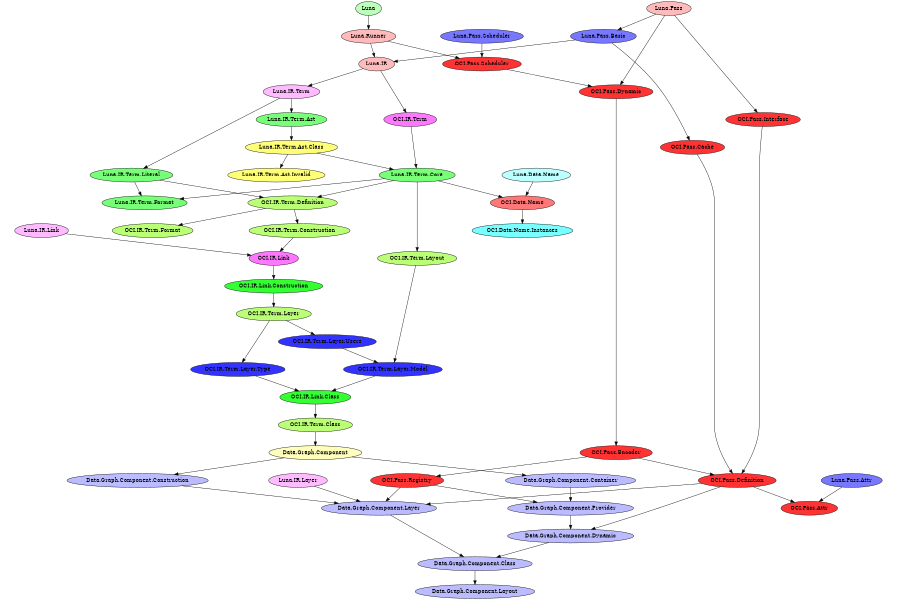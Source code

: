 digraph G {
size="6,4";
ratio="fill";
u47[fillcolor="#bbffbb",style="filled",label="Luna"];
u46[fillcolor="#ffffbb",style="filled",label="Data.Graph.Component"];
u45[fillcolor="#bbbbff",style="filled",label="Data.Graph.Component.Container"];
u44[fillcolor="#bbbbff",style="filled",label="Data.Graph.Component.Layout"];
u43[fillcolor="#bbbbff",style="filled",label="Data.Graph.Component.Provider"];
u42[fillcolor="#bbbbff",style="filled",label="Data.Graph.Component.Layer"];
u41[fillcolor="#bbbbff",style="filled",label="Data.Graph.Component.Class"];
u40[fillcolor="#bbbbff",style="filled",label="Data.Graph.Component.Dynamic"];
u39[fillcolor="#bbbbff",style="filled",label="Data.Graph.Component.Construction"];
u38[fillcolor="#ffbbbb",style="filled",label="Luna.IR"];
u37[fillcolor="#ffbbbb",style="filled",label="Luna.Pass"];
u35[fillcolor="#ffbbbb",style="filled",label="Luna.Runner"];
u36[fillcolor="#bbffff",style="filled",label="Luna.Data.Name"];
u31[fillcolor="#ffbbff",style="filled",label="Luna.IR.Link"];
u30[fillcolor="#ffbbff",style="filled",label="Luna.IR.Term"];
u23[fillcolor="#ffbbff",style="filled",label="Luna.IR.Layer"];
u27[fillcolor="#77ff77",style="filled",label="Luna.IR.Term.Literal"];
u26[fillcolor="#77ff77",style="filled",label="Luna.IR.Term.Format"];
u25[fillcolor="#77ff77",style="filled",label="Luna.IR.Term.Ast"];
u24[fillcolor="#77ff77",style="filled",label="Luna.IR.Term.Core"];
u29[fillcolor="#ffff77",style="filled",label="Luna.IR.Term.Ast.Class"];
u28[fillcolor="#ffff77",style="filled",label="Luna.IR.Term.Ast.Invalid"];
u34[fillcolor="#7777ff",style="filled",label="Luna.Pass.Attr"];
u33[fillcolor="#7777ff",style="filled",label="Luna.Pass.Basic"];
u32[fillcolor="#7777ff",style="filled",label="Luna.Pass.Scheduler"];
u21[fillcolor="#ff7777",style="filled",label="OCI.Data.Name"];
u22[fillcolor="#77ffff",style="filled",label="OCI.Data.Name.Instances"];
u12[fillcolor="#ff77ff",style="filled",label="OCI.IR.Link"];
u9[fillcolor="#ff77ff",style="filled",label="OCI.IR.Term"];
u11[fillcolor="#33ff33",style="filled",label="OCI.IR.Link.Class"];
u10[fillcolor="#33ff33",style="filled",label="OCI.IR.Link.Construction"];
u8[fillcolor="#bbff77",style="filled",label="OCI.IR.Term.Layout"];
u4[fillcolor="#bbff77",style="filled",label="OCI.IR.Term.Layer"];
u3[fillcolor="#bbff77",style="filled",label="OCI.IR.Term.Definition"];
u2[fillcolor="#bbff77",style="filled",label="OCI.IR.Term.Format"];
u1[fillcolor="#bbff77",style="filled",label="OCI.IR.Term.Class"];
u0[fillcolor="#bbff77",style="filled",label="OCI.IR.Term.Construction"];
u7[fillcolor="#3333ff",style="filled",label="OCI.IR.Term.Layer.Users"];
u6[fillcolor="#3333ff",style="filled",label="OCI.IR.Term.Layer.Model"];
u5[fillcolor="#3333ff",style="filled",label="OCI.IR.Term.Layer.Type"];
u20[fillcolor="#ff3333",style="filled",label="OCI.Pass.Interface"];
u19[fillcolor="#ff3333",style="filled",label="OCI.Pass.Attr"];
u18[fillcolor="#ff3333",style="filled",label="OCI.Pass.Encoder"];
u17[fillcolor="#ff3333",style="filled",label="OCI.Pass.Cache"];
u16[fillcolor="#ff3333",style="filled",label="OCI.Pass.Definition"];
u15[fillcolor="#ff3333",style="filled",label="OCI.Pass.Registry"];
u14[fillcolor="#ff3333",style="filled",label="OCI.Pass.Dynamic"];
u13[fillcolor="#ff3333",style="filled",label="OCI.Pass.Scheduler"];
u0 -> u12;
u1 -> u46;
u3 -> u0;
u3 -> u2;
u4 -> u5;
u4 -> u7;
u5 -> u11;
u6 -> u11;
u7 -> u6;
u8 -> u6;
u9 -> u24;
u10 -> u4;
u11 -> u1;
u12 -> u10;
u13 -> u14;
u14 -> u18;
u15 -> u42;
u15 -> u43;
u16 -> u19;
u16 -> u40;
u16 -> u42;
u17 -> u16;
u18 -> u15;
u18 -> u16;
u20 -> u16;
u21 -> u22;
u23 -> u42;
u24 -> u3;
u24 -> u8;
u24 -> u21;
u24 -> u26;
u25 -> u29;
u27 -> u3;
u27 -> u26;
u29 -> u24;
u29 -> u28;
u30 -> u25;
u30 -> u27;
u31 -> u12;
u32 -> u13;
u33 -> u17;
u33 -> u38;
u34 -> u19;
u35 -> u13;
u35 -> u38;
u36 -> u21;
u37 -> u14;
u37 -> u20;
u37 -> u33;
u38 -> u9;
u38 -> u30;
u39 -> u42;
u40 -> u41;
u41 -> u44;
u42 -> u41;
u43 -> u40;
u45 -> u43;
u46 -> u39;
u46 -> u45;
u47 -> u35;

}
